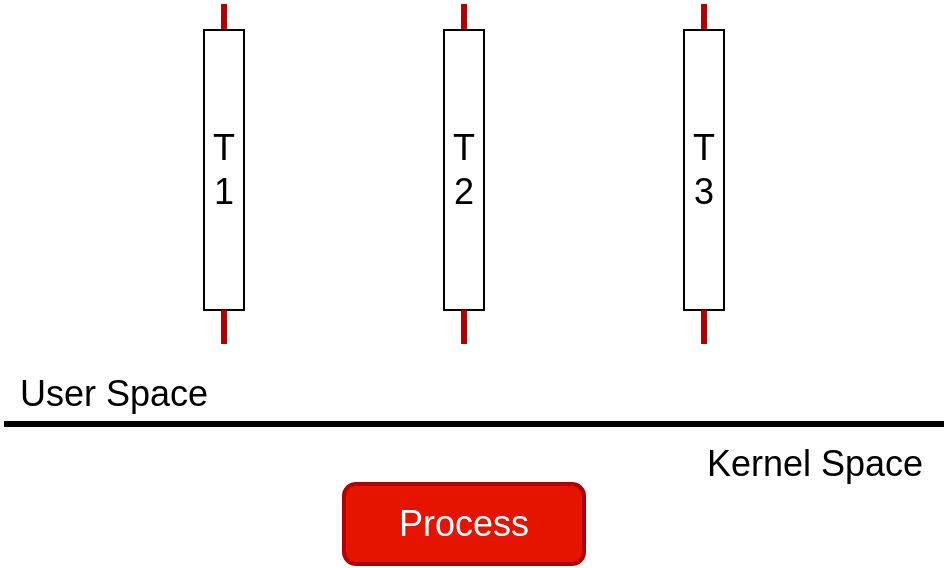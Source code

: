 <mxfile version="20.0.4" type="github">
  <diagram id="WGgsNqBOaULeudGfr_kq" name="第 1 页">
    <mxGraphModel dx="613" dy="587" grid="1" gridSize="10" guides="1" tooltips="1" connect="1" arrows="1" fold="1" page="1" pageScale="1" pageWidth="827" pageHeight="1169" math="0" shadow="0">
      <root>
        <mxCell id="0" />
        <mxCell id="1" parent="0" />
        <mxCell id="1pz0jt5vzoer_wc0gOAW-1" value="" style="endArrow=none;html=1;rounded=0;strokeWidth=3;" edge="1" parent="1">
          <mxGeometry width="50" height="50" relative="1" as="geometry">
            <mxPoint x="50" y="320" as="sourcePoint" />
            <mxPoint x="520" y="320" as="targetPoint" />
          </mxGeometry>
        </mxCell>
        <mxCell id="1pz0jt5vzoer_wc0gOAW-2" value="&lt;font style=&quot;font-size: 18px;&quot;&gt;User Space&lt;/font&gt;" style="text;html=1;strokeColor=none;fillColor=none;align=center;verticalAlign=middle;whiteSpace=wrap;rounded=0;" vertex="1" parent="1">
          <mxGeometry x="50" y="290" width="110" height="30" as="geometry" />
        </mxCell>
        <mxCell id="1pz0jt5vzoer_wc0gOAW-11" value="" style="group" vertex="1" connectable="0" parent="1">
          <mxGeometry x="150" y="110" width="20" height="170" as="geometry" />
        </mxCell>
        <mxCell id="1pz0jt5vzoer_wc0gOAW-4" value="" style="endArrow=none;html=1;rounded=0;fontSize=18;strokeWidth=3;fillColor=#e51400;strokeColor=#B20000;startArrow=none;" edge="1" parent="1pz0jt5vzoer_wc0gOAW-11" source="1pz0jt5vzoer_wc0gOAW-9">
          <mxGeometry width="50" height="50" relative="1" as="geometry">
            <mxPoint x="10" y="170" as="sourcePoint" />
            <mxPoint x="10" as="targetPoint" />
          </mxGeometry>
        </mxCell>
        <mxCell id="1pz0jt5vzoer_wc0gOAW-9" value="T&lt;br&gt;1" style="rounded=0;whiteSpace=wrap;html=1;fontSize=18;" vertex="1" parent="1pz0jt5vzoer_wc0gOAW-11">
          <mxGeometry y="13" width="20" height="140" as="geometry" />
        </mxCell>
        <mxCell id="1pz0jt5vzoer_wc0gOAW-10" value="" style="endArrow=none;html=1;rounded=0;fontSize=18;strokeWidth=3;fillColor=#e51400;strokeColor=#B20000;" edge="1" parent="1pz0jt5vzoer_wc0gOAW-11" target="1pz0jt5vzoer_wc0gOAW-9">
          <mxGeometry width="50" height="50" relative="1" as="geometry">
            <mxPoint x="10" y="170" as="sourcePoint" />
            <mxPoint x="10" as="targetPoint" />
          </mxGeometry>
        </mxCell>
        <mxCell id="1pz0jt5vzoer_wc0gOAW-12" value="" style="group" vertex="1" connectable="0" parent="1">
          <mxGeometry x="270" y="110" width="20" height="170" as="geometry" />
        </mxCell>
        <mxCell id="1pz0jt5vzoer_wc0gOAW-13" value="" style="endArrow=none;html=1;rounded=0;fontSize=18;strokeWidth=3;fillColor=#e51400;strokeColor=#B20000;startArrow=none;" edge="1" parent="1pz0jt5vzoer_wc0gOAW-12" source="1pz0jt5vzoer_wc0gOAW-14">
          <mxGeometry width="50" height="50" relative="1" as="geometry">
            <mxPoint x="10" y="170" as="sourcePoint" />
            <mxPoint x="10" as="targetPoint" />
          </mxGeometry>
        </mxCell>
        <mxCell id="1pz0jt5vzoer_wc0gOAW-14" value="T&lt;br&gt;2" style="rounded=0;whiteSpace=wrap;html=1;fontSize=18;" vertex="1" parent="1pz0jt5vzoer_wc0gOAW-12">
          <mxGeometry y="13" width="20" height="140" as="geometry" />
        </mxCell>
        <mxCell id="1pz0jt5vzoer_wc0gOAW-15" value="" style="endArrow=none;html=1;rounded=0;fontSize=18;strokeWidth=3;fillColor=#e51400;strokeColor=#B20000;" edge="1" parent="1pz0jt5vzoer_wc0gOAW-12" target="1pz0jt5vzoer_wc0gOAW-14">
          <mxGeometry width="50" height="50" relative="1" as="geometry">
            <mxPoint x="10" y="170" as="sourcePoint" />
            <mxPoint x="10" as="targetPoint" />
          </mxGeometry>
        </mxCell>
        <mxCell id="1pz0jt5vzoer_wc0gOAW-17" value="" style="group" vertex="1" connectable="0" parent="1">
          <mxGeometry x="390" y="110" width="20" height="170" as="geometry" />
        </mxCell>
        <mxCell id="1pz0jt5vzoer_wc0gOAW-18" value="" style="endArrow=none;html=1;rounded=0;fontSize=18;strokeWidth=3;fillColor=#e51400;strokeColor=#B20000;startArrow=none;" edge="1" parent="1pz0jt5vzoer_wc0gOAW-17" source="1pz0jt5vzoer_wc0gOAW-19">
          <mxGeometry width="50" height="50" relative="1" as="geometry">
            <mxPoint x="10" y="170" as="sourcePoint" />
            <mxPoint x="10" as="targetPoint" />
          </mxGeometry>
        </mxCell>
        <mxCell id="1pz0jt5vzoer_wc0gOAW-19" value="T&lt;br&gt;3" style="rounded=0;whiteSpace=wrap;html=1;fontSize=18;" vertex="1" parent="1pz0jt5vzoer_wc0gOAW-17">
          <mxGeometry y="13" width="20" height="140" as="geometry" />
        </mxCell>
        <mxCell id="1pz0jt5vzoer_wc0gOAW-20" value="" style="endArrow=none;html=1;rounded=0;fontSize=18;strokeWidth=3;fillColor=#e51400;strokeColor=#B20000;" edge="1" parent="1pz0jt5vzoer_wc0gOAW-17" target="1pz0jt5vzoer_wc0gOAW-19">
          <mxGeometry width="50" height="50" relative="1" as="geometry">
            <mxPoint x="10" y="170" as="sourcePoint" />
            <mxPoint x="10" as="targetPoint" />
          </mxGeometry>
        </mxCell>
        <mxCell id="1pz0jt5vzoer_wc0gOAW-21" value="&lt;span style=&quot;&quot;&gt;Kernel Space&lt;/span&gt;" style="text;html=1;align=center;verticalAlign=middle;resizable=0;points=[];autosize=1;strokeColor=none;fillColor=none;fontSize=18;" vertex="1" parent="1">
          <mxGeometry x="390" y="320" width="130" height="40" as="geometry" />
        </mxCell>
        <mxCell id="1pz0jt5vzoer_wc0gOAW-27" value="Process" style="rounded=1;whiteSpace=wrap;html=1;fontSize=18;strokeWidth=2;fillColor=#e51400;fontColor=#ffffff;strokeColor=#B20000;" vertex="1" parent="1">
          <mxGeometry x="220" y="350" width="120" height="40" as="geometry" />
        </mxCell>
      </root>
    </mxGraphModel>
  </diagram>
</mxfile>
